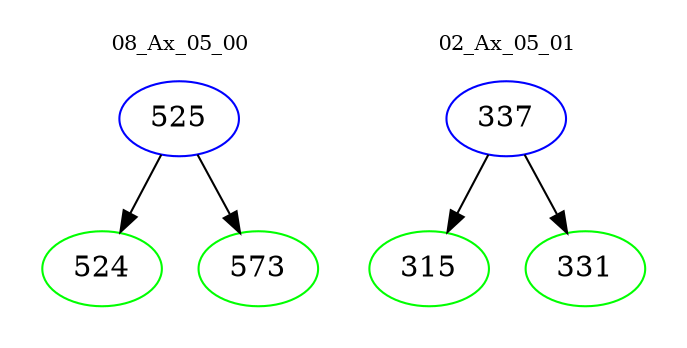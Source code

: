 digraph{
subgraph cluster_0 {
color = white
label = "08_Ax_05_00";
fontsize=10;
T0_525 [label="525", color="blue"]
T0_525 -> T0_524 [color="black"]
T0_524 [label="524", color="green"]
T0_525 -> T0_573 [color="black"]
T0_573 [label="573", color="green"]
}
subgraph cluster_1 {
color = white
label = "02_Ax_05_01";
fontsize=10;
T1_337 [label="337", color="blue"]
T1_337 -> T1_315 [color="black"]
T1_315 [label="315", color="green"]
T1_337 -> T1_331 [color="black"]
T1_331 [label="331", color="green"]
}
}
